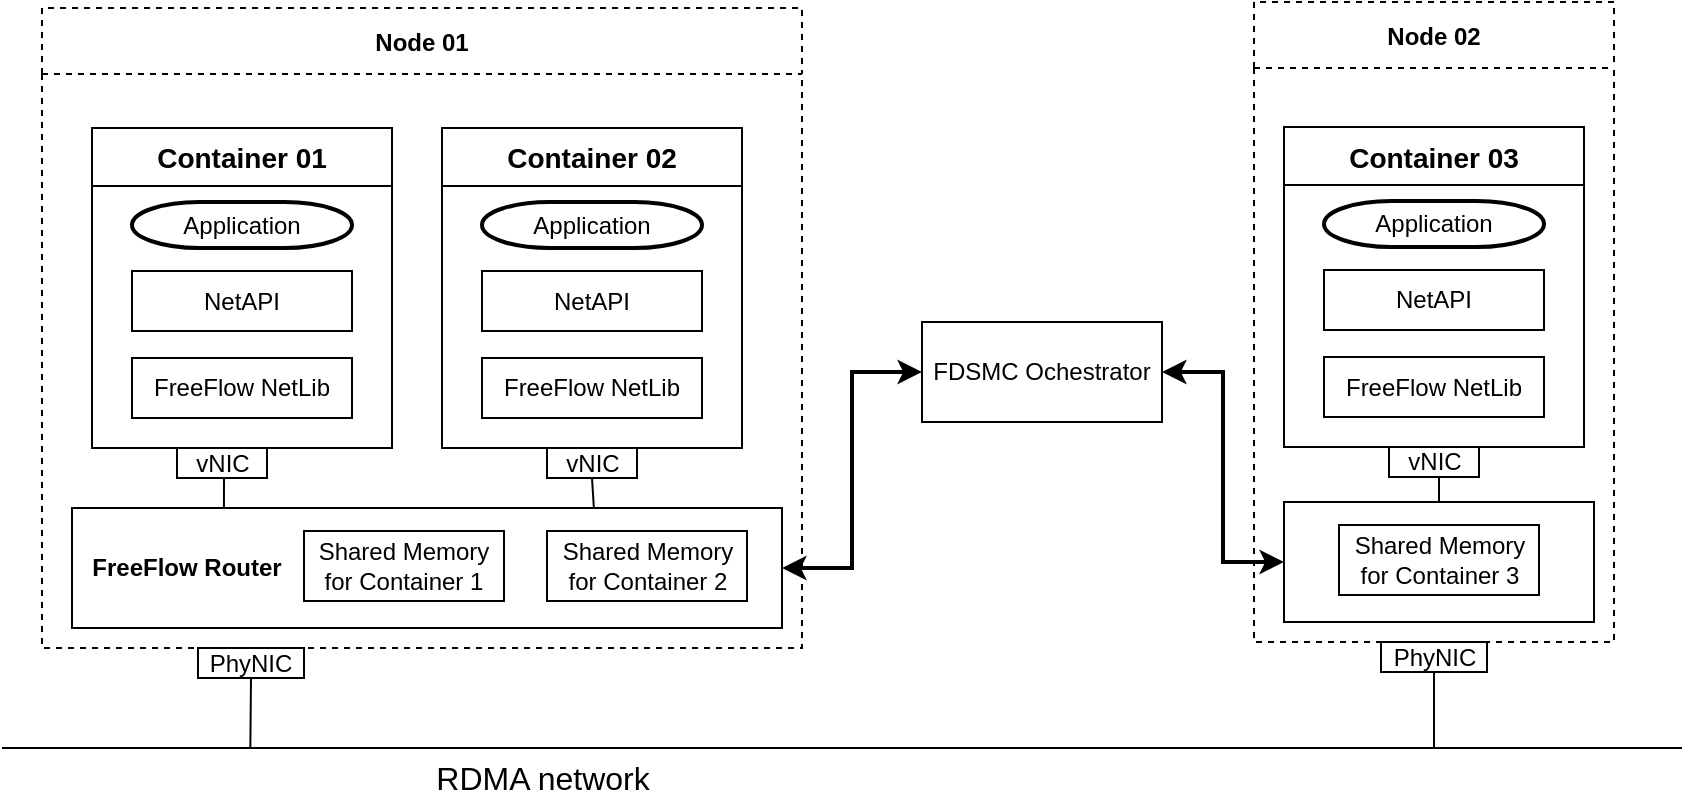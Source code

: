 <mxfile version="11.1.4" type="github"><diagram id="Pao4HtrbI7fz3SOlSNUg" name="Page-1"><mxGraphModel dx="1422" dy="804" grid="1" gridSize="10" guides="1" tooltips="1" connect="1" arrows="1" fold="1" page="1" pageScale="1" pageWidth="850" pageHeight="1100" math="0" shadow="0"><root><mxCell id="0"/><mxCell id="1" parent="0"/><mxCell id="GLg-LIvGYXV6aWbMuINp-4" value="Node 01" style="swimlane;startSize=33;dashed=1;" parent="1" vertex="1"><mxGeometry x="170" y="110" width="380" height="320" as="geometry"/></mxCell><mxCell id="2j8vT4ap4MiPkApb2ah4-46" style="edgeStyle=orthogonalEdgeStyle;rounded=0;orthogonalLoop=1;jettySize=auto;html=1;exitX=0.5;exitY=1;exitDx=0;exitDy=0;entryX=0.214;entryY=0;entryDx=0;entryDy=0;entryPerimeter=0;startArrow=none;startFill=0;endArrow=none;endFill=0;strokeWidth=1;" parent="GLg-LIvGYXV6aWbMuINp-4" source="2j8vT4ap4MiPkApb2ah4-5" target="2j8vT4ap4MiPkApb2ah4-21" edge="1"><mxGeometry relative="1" as="geometry"/></mxCell><mxCell id="2j8vT4ap4MiPkApb2ah4-5" value="vNIC" style="rounded=0;whiteSpace=wrap;html=1;" parent="GLg-LIvGYXV6aWbMuINp-4" vertex="1"><mxGeometry x="67.5" y="220" width="45" height="15" as="geometry"/></mxCell><mxCell id="2j8vT4ap4MiPkApb2ah4-47" style="edgeStyle=orthogonalEdgeStyle;rounded=0;orthogonalLoop=1;jettySize=auto;html=1;exitX=0.5;exitY=1;exitDx=0;exitDy=0;entryX=0.735;entryY=0;entryDx=0;entryDy=0;entryPerimeter=0;startArrow=none;startFill=0;endArrow=none;endFill=0;strokeWidth=1;" parent="GLg-LIvGYXV6aWbMuINp-4" source="2j8vT4ap4MiPkApb2ah4-6" target="2j8vT4ap4MiPkApb2ah4-21" edge="1"><mxGeometry relative="1" as="geometry"/></mxCell><mxCell id="2j8vT4ap4MiPkApb2ah4-6" value="vNIC" style="rounded=0;whiteSpace=wrap;html=1;" parent="GLg-LIvGYXV6aWbMuINp-4" vertex="1"><mxGeometry x="252.5" y="220" width="45" height="15" as="geometry"/></mxCell><mxCell id="2j8vT4ap4MiPkApb2ah4-7" value="&lt;b&gt;Container 02&lt;/b&gt;" style="shape=internalStorage;whiteSpace=wrap;html=1;backgroundOutline=1;labelBackgroundColor=none;strokeColor=#000000;fontSize=14;fontColor=#000000;dx=0;dy=29;spacingTop=-130;" parent="GLg-LIvGYXV6aWbMuINp-4" vertex="1"><mxGeometry x="200" y="60" width="150" height="160" as="geometry"/></mxCell><mxCell id="2j8vT4ap4MiPkApb2ah4-8" value="Application" style="strokeWidth=2;html=1;shape=mxgraph.flowchart.terminator;whiteSpace=wrap;" parent="GLg-LIvGYXV6aWbMuINp-4" vertex="1"><mxGeometry x="220" y="97" width="110" height="23" as="geometry"/></mxCell><mxCell id="2j8vT4ap4MiPkApb2ah4-9" value="NetAPI" style="rounded=0;whiteSpace=wrap;html=1;" parent="GLg-LIvGYXV6aWbMuINp-4" vertex="1"><mxGeometry x="220" y="131.5" width="110" height="30" as="geometry"/></mxCell><mxCell id="2j8vT4ap4MiPkApb2ah4-10" value="FreeFlow NetLib" style="rounded=0;whiteSpace=wrap;html=1;" parent="GLg-LIvGYXV6aWbMuINp-4" vertex="1"><mxGeometry x="220" y="175" width="110" height="30" as="geometry"/></mxCell><mxCell id="2j8vT4ap4MiPkApb2ah4-21" value="&lt;b&gt;FreeFlow Router&lt;/b&gt;" style="rounded=0;whiteSpace=wrap;html=1;spacingLeft=-240;" parent="GLg-LIvGYXV6aWbMuINp-4" vertex="1"><mxGeometry x="15" y="250" width="355" height="60" as="geometry"/></mxCell><mxCell id="2j8vT4ap4MiPkApb2ah4-22" value="Shared Memory for Container 1" style="rounded=0;whiteSpace=wrap;html=1;" parent="GLg-LIvGYXV6aWbMuINp-4" vertex="1"><mxGeometry x="131" y="261.5" width="100" height="35" as="geometry"/></mxCell><mxCell id="2j8vT4ap4MiPkApb2ah4-25" value="Shared Memory for Container 2" style="rounded=0;whiteSpace=wrap;html=1;" parent="GLg-LIvGYXV6aWbMuINp-4" vertex="1"><mxGeometry x="252.5" y="261.5" width="100" height="35" as="geometry"/></mxCell><mxCell id="GLg-LIvGYXV6aWbMuINp-5" value="Node 02" style="swimlane;startSize=33;dashed=1;" parent="1" vertex="1"><mxGeometry x="776" y="107" width="180" height="320" as="geometry"/></mxCell><mxCell id="2j8vT4ap4MiPkApb2ah4-48" style="edgeStyle=orthogonalEdgeStyle;rounded=0;orthogonalLoop=1;jettySize=auto;html=1;exitX=0.5;exitY=1;exitDx=0;exitDy=0;entryX=0.5;entryY=0;entryDx=0;entryDy=0;startArrow=none;startFill=0;endArrow=none;endFill=0;strokeWidth=1;" parent="GLg-LIvGYXV6aWbMuINp-5" source="2j8vT4ap4MiPkApb2ah4-11" target="2j8vT4ap4MiPkApb2ah4-26" edge="1"><mxGeometry relative="1" as="geometry"/></mxCell><mxCell id="2j8vT4ap4MiPkApb2ah4-11" value="vNIC" style="rounded=0;whiteSpace=wrap;html=1;" parent="GLg-LIvGYXV6aWbMuINp-5" vertex="1"><mxGeometry x="67.5" y="222.5" width="45" height="15" as="geometry"/></mxCell><mxCell id="2j8vT4ap4MiPkApb2ah4-12" value="&lt;b&gt;Container 03&lt;/b&gt;" style="shape=internalStorage;whiteSpace=wrap;html=1;backgroundOutline=1;labelBackgroundColor=none;strokeColor=#000000;fontSize=14;fontColor=#000000;dx=0;dy=29;spacingTop=-130;" parent="GLg-LIvGYXV6aWbMuINp-5" vertex="1"><mxGeometry x="15" y="62.5" width="150" height="160" as="geometry"/></mxCell><mxCell id="2j8vT4ap4MiPkApb2ah4-13" value="Application" style="strokeWidth=2;html=1;shape=mxgraph.flowchart.terminator;whiteSpace=wrap;" parent="GLg-LIvGYXV6aWbMuINp-5" vertex="1"><mxGeometry x="35" y="99.5" width="110" height="23" as="geometry"/></mxCell><mxCell id="2j8vT4ap4MiPkApb2ah4-14" value="NetAPI" style="rounded=0;whiteSpace=wrap;html=1;" parent="GLg-LIvGYXV6aWbMuINp-5" vertex="1"><mxGeometry x="35" y="134" width="110" height="30" as="geometry"/></mxCell><mxCell id="2j8vT4ap4MiPkApb2ah4-15" value="FreeFlow NetLib" style="rounded=0;whiteSpace=wrap;html=1;" parent="GLg-LIvGYXV6aWbMuINp-5" vertex="1"><mxGeometry x="35" y="177.5" width="110" height="30" as="geometry"/></mxCell><mxCell id="2j8vT4ap4MiPkApb2ah4-26" value="" style="rounded=0;whiteSpace=wrap;html=1;" parent="GLg-LIvGYXV6aWbMuINp-5" vertex="1"><mxGeometry x="15" y="250" width="155" height="60" as="geometry"/></mxCell><mxCell id="2j8vT4ap4MiPkApb2ah4-37" value="Shared Memory for Container 3" style="rounded=0;whiteSpace=wrap;html=1;" parent="GLg-LIvGYXV6aWbMuINp-5" vertex="1"><mxGeometry x="42.5" y="261.5" width="100" height="35" as="geometry"/></mxCell><mxCell id="mBnGWaZ09mCd892_IzHn-43" value="&lt;b&gt;Container 01&lt;/b&gt;" style="shape=internalStorage;whiteSpace=wrap;html=1;backgroundOutline=1;labelBackgroundColor=none;strokeColor=#000000;fontSize=14;fontColor=#000000;dx=0;dy=29;spacingTop=-130;" parent="1" vertex="1"><mxGeometry x="195" y="170" width="150" height="160" as="geometry"/></mxCell><mxCell id="mBnGWaZ09mCd892_IzHn-6" value="&lt;font style=&quot;font-size: 16px&quot;&gt;RDMA network&lt;/font&gt;" style="endArrow=none;html=1;spacingLeft=-300;spacingBottom=1;spacingTop=30;spacing=-1;" parent="1" edge="1"><mxGeometry width="50" height="50" relative="1" as="geometry"><mxPoint x="150" y="480" as="sourcePoint"/><mxPoint x="990" y="480" as="targetPoint"/></mxGeometry></mxCell><mxCell id="mBnGWaZ09mCd892_IzHn-20" value="Application" style="strokeWidth=2;html=1;shape=mxgraph.flowchart.terminator;whiteSpace=wrap;" parent="1" vertex="1"><mxGeometry x="215" y="207" width="110" height="23" as="geometry"/></mxCell><mxCell id="2j8vT4ap4MiPkApb2ah4-3" value="NetAPI" style="rounded=0;whiteSpace=wrap;html=1;" parent="1" vertex="1"><mxGeometry x="215" y="241.5" width="110" height="30" as="geometry"/></mxCell><mxCell id="2j8vT4ap4MiPkApb2ah4-4" value="FreeFlow NetLib" style="rounded=0;whiteSpace=wrap;html=1;" parent="1" vertex="1"><mxGeometry x="215" y="285" width="110" height="30" as="geometry"/></mxCell><mxCell id="2j8vT4ap4MiPkApb2ah4-19" style="edgeStyle=orthogonalEdgeStyle;rounded=0;orthogonalLoop=1;jettySize=auto;html=1;exitX=0.5;exitY=1;exitDx=0;exitDy=0;endArrow=none;endFill=0;" parent="1" source="2j8vT4ap4MiPkApb2ah4-16" edge="1"><mxGeometry relative="1" as="geometry"><mxPoint x="274.167" y="480" as="targetPoint"/></mxGeometry></mxCell><mxCell id="2j8vT4ap4MiPkApb2ah4-16" value="PhyNIC" style="rounded=0;whiteSpace=wrap;html=1;" parent="1" vertex="1"><mxGeometry x="248" y="430" width="53" height="15" as="geometry"/></mxCell><mxCell id="2j8vT4ap4MiPkApb2ah4-45" style="edgeStyle=orthogonalEdgeStyle;rounded=0;orthogonalLoop=1;jettySize=auto;html=1;startArrow=none;startFill=0;endArrow=none;endFill=0;strokeWidth=1;" parent="1" source="2j8vT4ap4MiPkApb2ah4-18" edge="1"><mxGeometry relative="1" as="geometry"><mxPoint x="866.0" y="480" as="targetPoint"/></mxGeometry></mxCell><mxCell id="2j8vT4ap4MiPkApb2ah4-18" value="PhyNIC" style="rounded=0;whiteSpace=wrap;html=1;" parent="1" vertex="1"><mxGeometry x="839.5" y="427" width="53" height="15" as="geometry"/></mxCell><mxCell id="2j8vT4ap4MiPkApb2ah4-42" style="edgeStyle=orthogonalEdgeStyle;rounded=0;orthogonalLoop=1;jettySize=auto;html=1;entryX=1;entryY=0.5;entryDx=0;entryDy=0;startArrow=classic;startFill=1;strokeWidth=2;" parent="1" source="2j8vT4ap4MiPkApb2ah4-24" target="2j8vT4ap4MiPkApb2ah4-21" edge="1"><mxGeometry relative="1" as="geometry"/></mxCell><mxCell id="2j8vT4ap4MiPkApb2ah4-43" style="edgeStyle=orthogonalEdgeStyle;rounded=0;orthogonalLoop=1;jettySize=auto;html=1;exitX=1;exitY=0.5;exitDx=0;exitDy=0;entryX=0;entryY=0.5;entryDx=0;entryDy=0;startArrow=classic;startFill=1;strokeWidth=2;" parent="1" source="2j8vT4ap4MiPkApb2ah4-24" target="2j8vT4ap4MiPkApb2ah4-26" edge="1"><mxGeometry relative="1" as="geometry"/></mxCell><mxCell id="2j8vT4ap4MiPkApb2ah4-24" value="FDSMC Ochestrator" style="rounded=0;whiteSpace=wrap;html=1;" parent="1" vertex="1"><mxGeometry x="610" y="267" width="120" height="50" as="geometry"/></mxCell></root></mxGraphModel></diagram></mxfile>